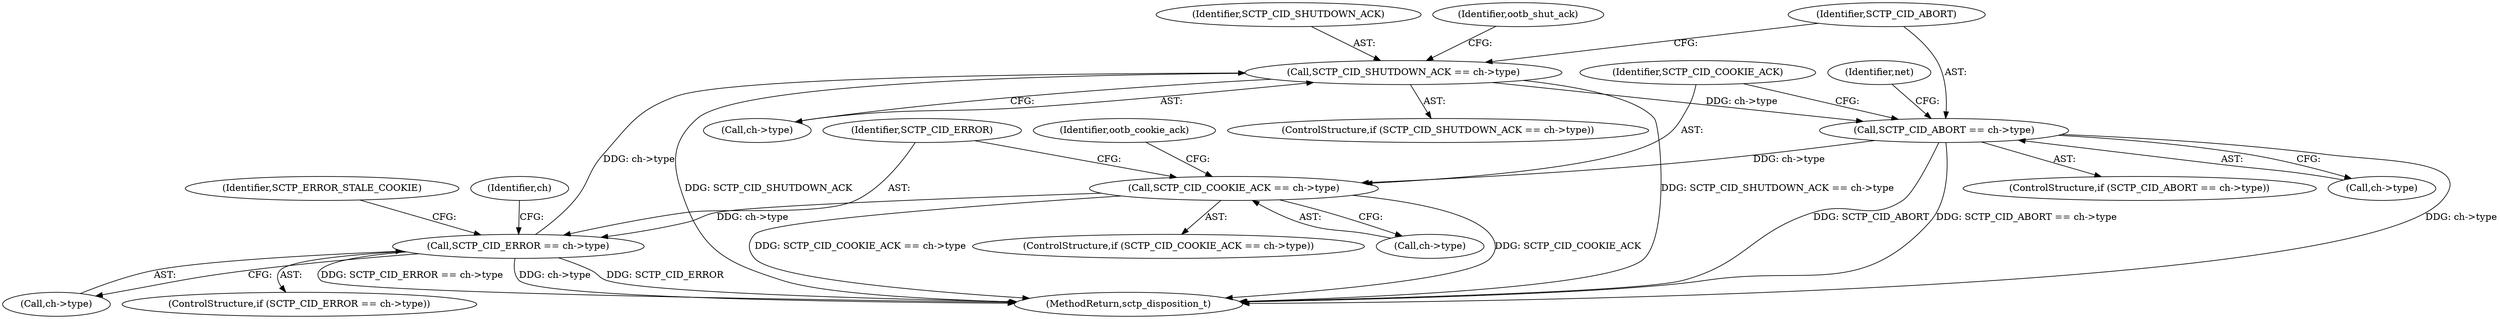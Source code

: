 digraph "0_linux_bf911e985d6bbaa328c20c3e05f4eb03de11fdd6@pointer" {
"1000187" [label="(Call,SCTP_CID_SHUTDOWN_ACK == ch->type)"];
"1000219" [label="(Call,SCTP_CID_ERROR == ch->type)"];
"1000210" [label="(Call,SCTP_CID_COOKIE_ACK == ch->type)"];
"1000196" [label="(Call,SCTP_CID_ABORT == ch->type)"];
"1000187" [label="(Call,SCTP_CID_SHUTDOWN_ACK == ch->type)"];
"1000209" [label="(ControlStructure,if (SCTP_CID_COOKIE_ACK == ch->type))"];
"1000220" [label="(Identifier,SCTP_CID_ERROR)"];
"1000218" [label="(ControlStructure,if (SCTP_CID_ERROR == ch->type))"];
"1000186" [label="(ControlStructure,if (SCTP_CID_SHUTDOWN_ACK == ch->type))"];
"1000210" [label="(Call,SCTP_CID_COOKIE_ACK == ch->type)"];
"1000195" [label="(ControlStructure,if (SCTP_CID_ABORT == ch->type))"];
"1000203" [label="(Identifier,net)"];
"1000212" [label="(Call,ch->type)"];
"1000198" [label="(Call,ch->type)"];
"1000187" [label="(Call,SCTP_CID_SHUTDOWN_ACK == ch->type)"];
"1000219" [label="(Call,SCTP_CID_ERROR == ch->type)"];
"1000211" [label="(Identifier,SCTP_CID_COOKIE_ACK)"];
"1000197" [label="(Identifier,SCTP_CID_ABORT)"];
"1000189" [label="(Call,ch->type)"];
"1000221" [label="(Call,ch->type)"];
"1000196" [label="(Call,SCTP_CID_ABORT == ch->type)"];
"1000228" [label="(Identifier,SCTP_ERROR_STALE_COOKIE)"];
"1000238" [label="(Identifier,ch)"];
"1000188" [label="(Identifier,SCTP_CID_SHUTDOWN_ACK)"];
"1000216" [label="(Identifier,ootb_cookie_ack)"];
"1000193" [label="(Identifier,ootb_shut_ack)"];
"1000276" [label="(MethodReturn,sctp_disposition_t)"];
"1000187" -> "1000186"  [label="AST: "];
"1000187" -> "1000189"  [label="CFG: "];
"1000188" -> "1000187"  [label="AST: "];
"1000189" -> "1000187"  [label="AST: "];
"1000193" -> "1000187"  [label="CFG: "];
"1000197" -> "1000187"  [label="CFG: "];
"1000187" -> "1000276"  [label="DDG: SCTP_CID_SHUTDOWN_ACK == ch->type"];
"1000187" -> "1000276"  [label="DDG: SCTP_CID_SHUTDOWN_ACK"];
"1000219" -> "1000187"  [label="DDG: ch->type"];
"1000187" -> "1000196"  [label="DDG: ch->type"];
"1000219" -> "1000218"  [label="AST: "];
"1000219" -> "1000221"  [label="CFG: "];
"1000220" -> "1000219"  [label="AST: "];
"1000221" -> "1000219"  [label="AST: "];
"1000228" -> "1000219"  [label="CFG: "];
"1000238" -> "1000219"  [label="CFG: "];
"1000219" -> "1000276"  [label="DDG: SCTP_CID_ERROR == ch->type"];
"1000219" -> "1000276"  [label="DDG: ch->type"];
"1000219" -> "1000276"  [label="DDG: SCTP_CID_ERROR"];
"1000210" -> "1000219"  [label="DDG: ch->type"];
"1000210" -> "1000209"  [label="AST: "];
"1000210" -> "1000212"  [label="CFG: "];
"1000211" -> "1000210"  [label="AST: "];
"1000212" -> "1000210"  [label="AST: "];
"1000216" -> "1000210"  [label="CFG: "];
"1000220" -> "1000210"  [label="CFG: "];
"1000210" -> "1000276"  [label="DDG: SCTP_CID_COOKIE_ACK == ch->type"];
"1000210" -> "1000276"  [label="DDG: SCTP_CID_COOKIE_ACK"];
"1000196" -> "1000210"  [label="DDG: ch->type"];
"1000196" -> "1000195"  [label="AST: "];
"1000196" -> "1000198"  [label="CFG: "];
"1000197" -> "1000196"  [label="AST: "];
"1000198" -> "1000196"  [label="AST: "];
"1000203" -> "1000196"  [label="CFG: "];
"1000211" -> "1000196"  [label="CFG: "];
"1000196" -> "1000276"  [label="DDG: SCTP_CID_ABORT"];
"1000196" -> "1000276"  [label="DDG: SCTP_CID_ABORT == ch->type"];
"1000196" -> "1000276"  [label="DDG: ch->type"];
}
